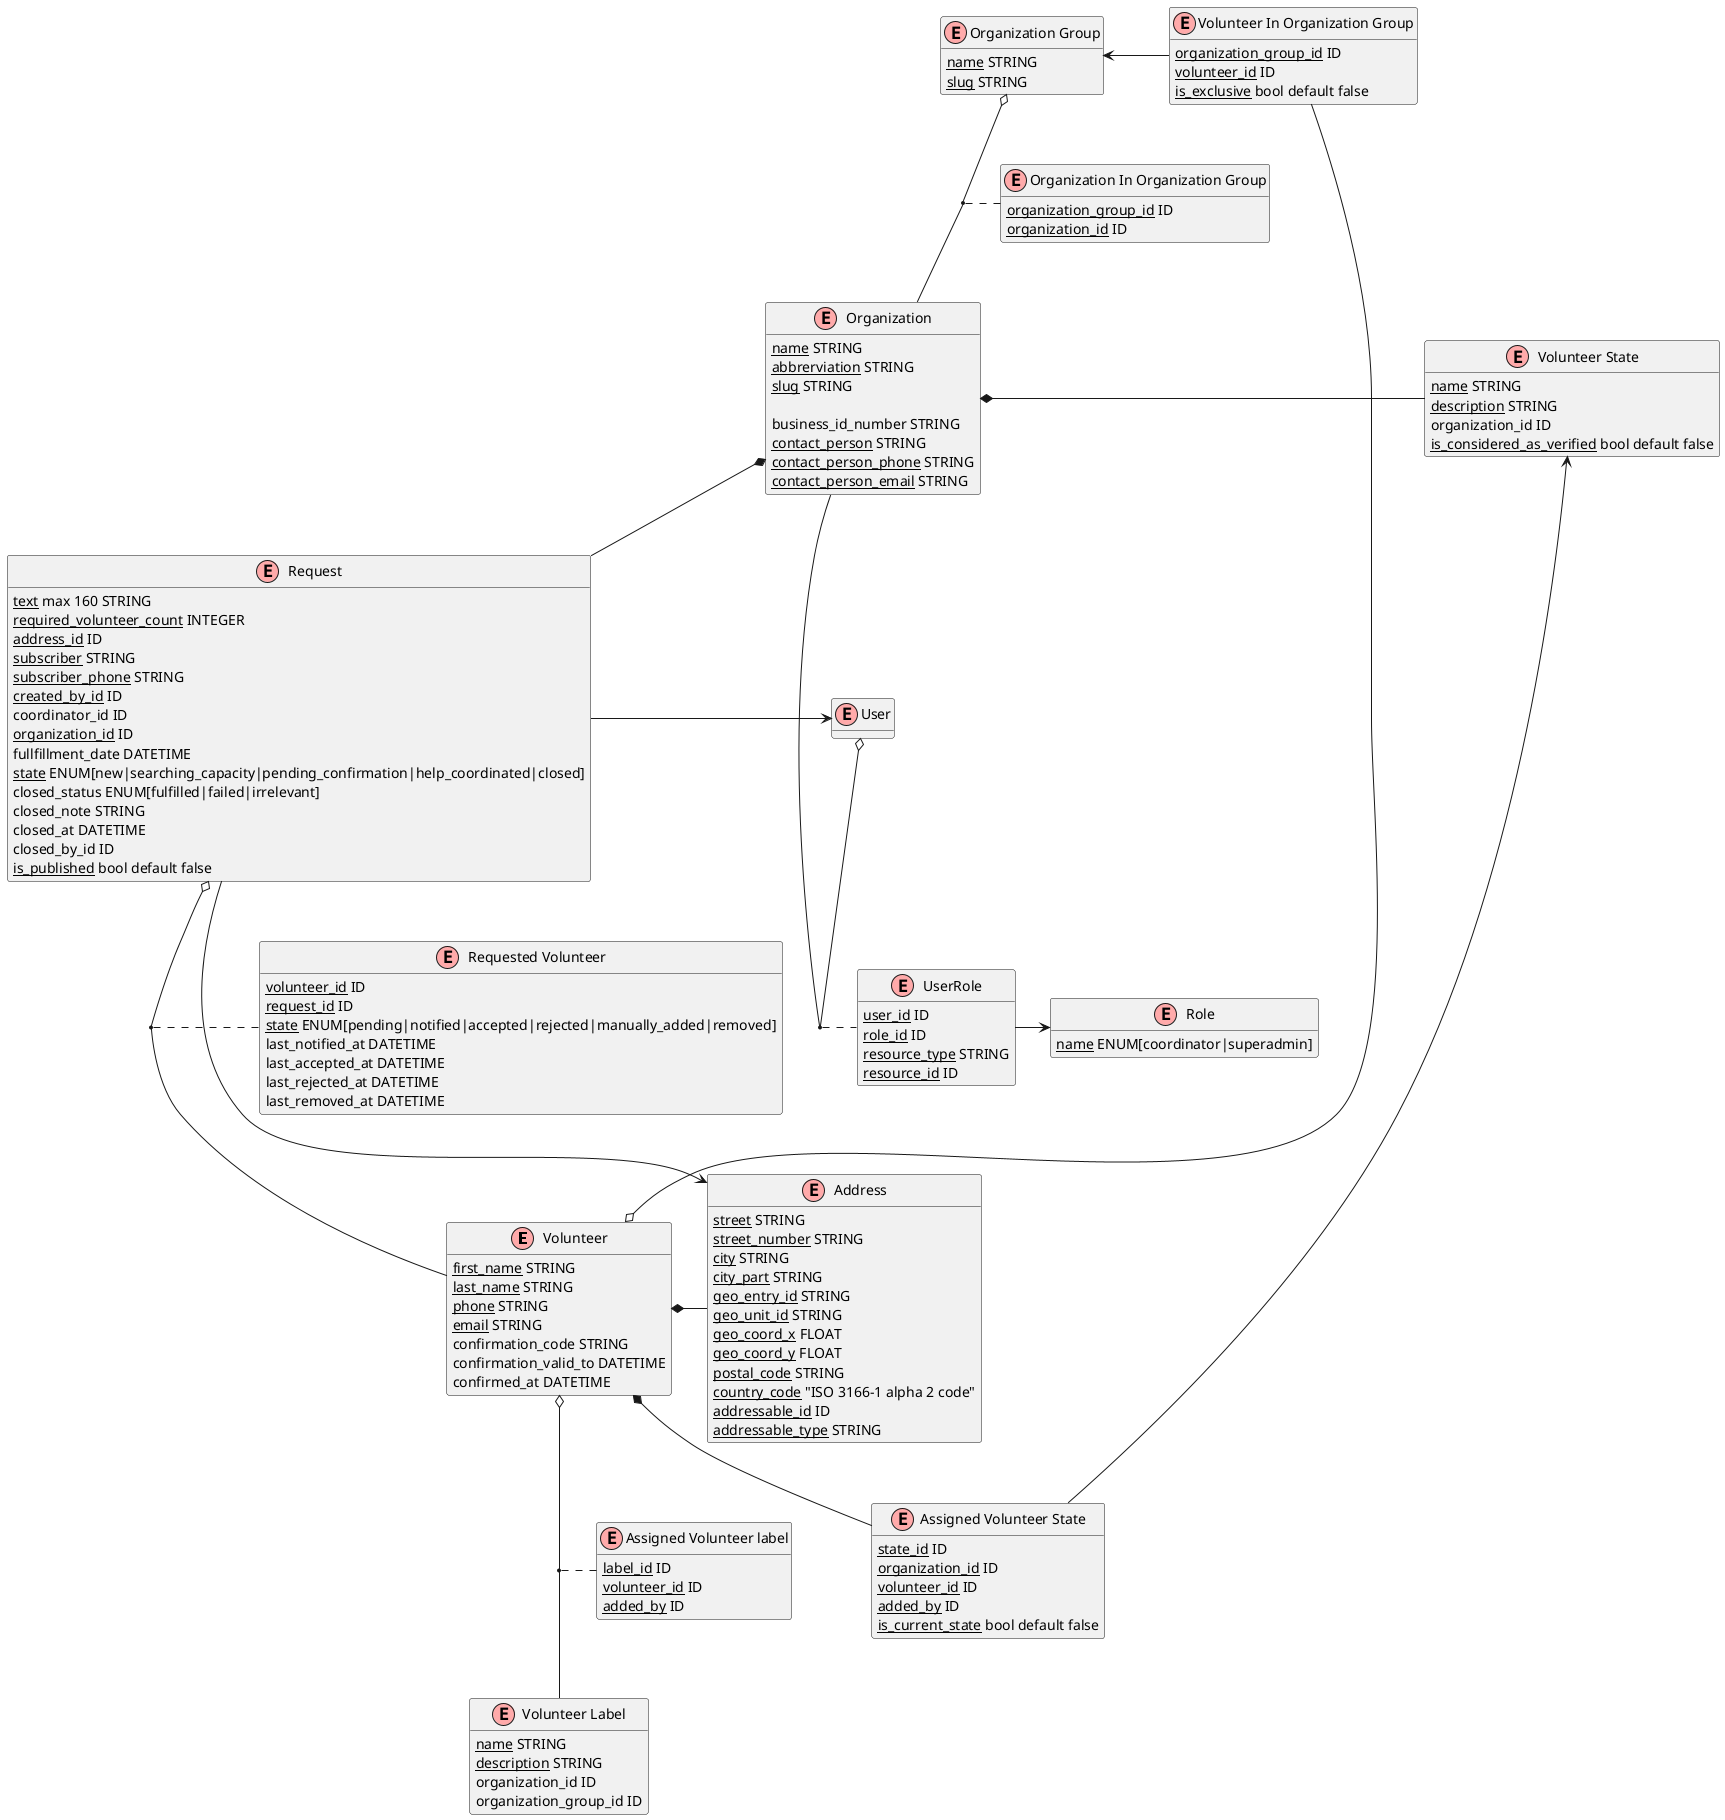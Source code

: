 @startuml

' uncomment the line below if you're using computer with a retina display
' skinparam dpi 300
!define Entity(name,desc) class name as "desc" << (E,#FFAAAA) >>
' we use bold for primary key
' green color for unique
' and underscore for not_null
!define primary_key(x) <b>x</b>
!define not_null(x) <u>x</u>
' other tags available:
' <i></i>
' <back:COLOR></color>, where color is a color name or html color code
' (#FFAACC)
' see: http://plantuml.com/classes.html#More
hide methods
hide stereotypes
' entities

Entity(volunteer, "Volunteer"){
  not_null(first_name) STRING
  not_null(last_name) STRING
  not_null(phone) STRING
  not_null(email) STRING
  confirmation_code STRING
  confirmation_valid_to DATETIME
  confirmed_at DATETIME
}

Entity(volunteer_label, "Volunteer Label"){
  not_null(name) STRING
  not_null(description) STRING
  organization_id ID
  organization_group_id ID
}



Entity(volunteer_state, "Volunteer State"){
  not_null(name) STRING
  not_null(description) STRING
  organization_id ID
  not_null(is_considered_as_verified) bool default false
}

Entity(assigned_volunteer_state, "Assigned Volunteer State"){
  not_null(state_id) ID
  not_null(organization_id) ID
  not_null(volunteer_id) ID
  not_null(added_by) ID
  not_null(is_current_state) bool default false
  'TODO nebude potrebovat to delat skrze organization group id
}



Entity(assigned_volunteer_label, "Assigned Volunteer label"){
  not_null(label_id) ID
  not_null(volunteer_id) ID
  not_null(added_by) ID
}

Entity(address, "Address"){
  not_null(street) STRING
  not_null(street_number) STRING
  not_null(city) STRING
  not_null(city_part) STRING
  not_null(geo_entry_id) STRING
  not_null(geo_unit_id) STRING
  not_null(geo_coord_x) FLOAT
  not_null(geo_coord_y) FLOAT
  not_null(postal_code) STRING
  not_null(country_code) "ISO 3166-1 alpha 2 code" 
  not_null(addressable_id) ID
  not_null(addressable_type) STRING
}




Entity(request, "Request"){
  not_null(text) max 160 STRING
  not_null(required_volunteer_count) INTEGER
  not_null(address_id) ID
  not_null(subscriber) STRING 
  not_null(subscriber_phone) STRING 
  not_null(created_by_id) ID
  coordinator_id ID
  not_null(organization_id) ID
  ' When the request shall be fullfilled, can be null
  fullfillment_date DATETIME
  ' States of the reuqest
  ' new -> new nobody is working on it
  ' searching_capacity -> the search for volunteers is ongoing
  ' pending_confirmation -> the volunteers have been found but the coordinator need to confirm the help with them via phone or other channel
  ' help_coordinated -> the volunteers help was agreed and the help was coordinated
  ' closed -> the request was closed. see closed_status to see why
  not_null(state) ENUM[new|searching_capacity|pending_confirmation|help_coordinated|closed]
  ' Why the request was closed
  ' fulfilled -> The request was fulfilled
  ' failed -> The request failed
  ' irrelevant -> The request became irrelevant
  closed_status ENUM[fulfilled|failed|irrelevant]
  closed_note STRING
  closed_at DATETIME
  closed_by_id ID
  not_null(is_published) bool default false
}
' TODO TOM on state, WTF is prislibeno?

Entity(requested_volunteer, "Requested Volunteer"){
  not_null(volunteer_id) ID
  not_null(request_id) ID
  not_null(state) ENUM[pending|notified|accepted|rejected|manually_added|removed]
  last_notified_at DATETIME
  last_accepted_at DATETIME
  last_rejected_at DATETIME
  last_removed_at DATETIME
}

' TODO: Mozna eventy


Entity(organization, "Organization") {
  not_null(name) STRING
  not_null(abbrerviation) STRING
  ' TODO: The slug can be the same as the abbrev or name
  not_null(slug) STRING 

  business_id_number STRING
  not_null(contact_person) STRING 
  not_null(contact_person_phone) STRING 
  not_null(contact_person_email) STRING
}



Entity(organization_group, "Organization Group") {
  not_null(name) STRING
  not_null(slug) STRING 
}

Entity(volunteer_in_organization_group, "Volunteer In Organization Group"){
  not_null(organization_group_id) ID
  not_null(volunteer_id) ID
  not_null(is_exclusive) bool default false
}

Entity(organization_in_organization_group, "Organization In Organization Group"){
  not_null(organization_group_id) ID
  not_null(organization_id) ID
}

Entity(user, "User"){
 ' Devise
}

Entity(user_role, "UserRole"){
  not_null(user_id) ID
  not_null(role_id) ID
  not_null(resource_type) STRING
  not_null(resource_id) ID
}

Entity(role, "Role") {
  not_null(name) ENUM[coordinator|superadmin]
}


' relationships
organization_group 	o-- organization
(organization_group, organization) .- organization_in_organization_group
user o-- organization
(user, organization) .- user_role
user_role -> role
volunteer o-- volunteer_label
(volunteer, volunteer_label) .- assigned_volunteer_label
organization *-- request
request -> user
request  o-- volunteer
(request, volunteer) .- requested_volunteer
volunteer *- address
request -> address
volunteer *-- assigned_volunteer_state
volunteer_state <- assigned_volunteer_state
organization *- volunteer_state
volunteer_in_organization_group -o volunteer
organization_group <- volunteer_in_organization_group

@enduml
